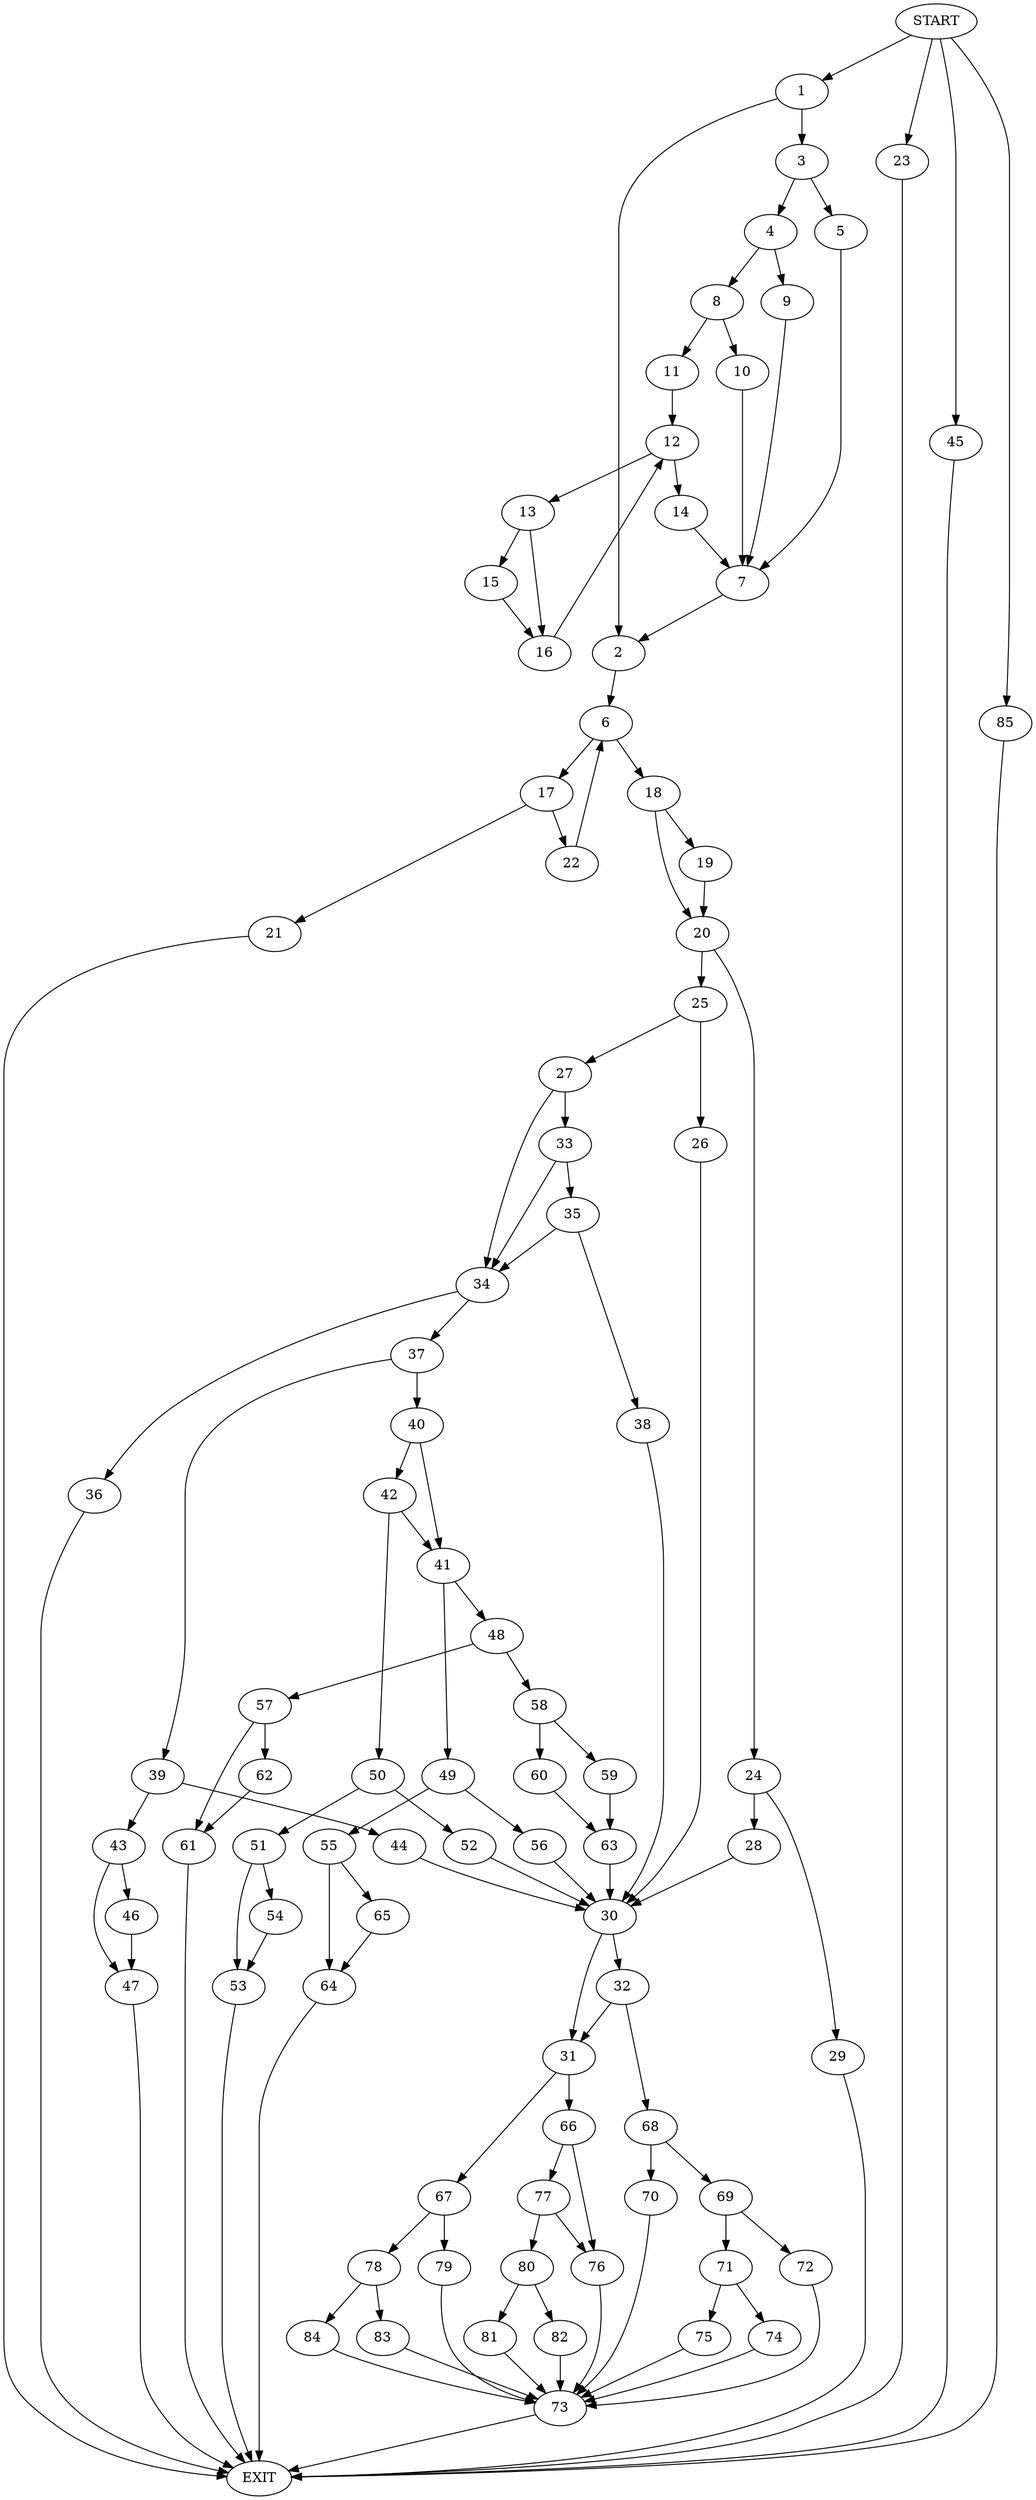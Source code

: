 digraph {
0 [label="START"]
86 [label="EXIT"]
0 -> 1
1 -> 2
1 -> 3
3 -> 4
3 -> 5
2 -> 6
5 -> 7
4 -> 8
4 -> 9
7 -> 2
8 -> 10
8 -> 11
9 -> 7
11 -> 12
10 -> 7
12 -> 13
12 -> 14
14 -> 7
13 -> 15
13 -> 16
15 -> 16
16 -> 12
6 -> 17
6 -> 18
18 -> 19
18 -> 20
17 -> 21
17 -> 22
21 -> 86
22 -> 6
0 -> 23
23 -> 86
20 -> 24
20 -> 25
19 -> 20
25 -> 26
25 -> 27
24 -> 28
24 -> 29
28 -> 30
29 -> 86
30 -> 31
30 -> 32
26 -> 30
27 -> 33
27 -> 34
33 -> 35
33 -> 34
34 -> 36
34 -> 37
35 -> 38
35 -> 34
38 -> 30
36 -> 86
37 -> 39
37 -> 40
40 -> 41
40 -> 42
39 -> 43
39 -> 44
0 -> 45
45 -> 86
43 -> 46
43 -> 47
44 -> 30
47 -> 86
46 -> 47
41 -> 48
41 -> 49
42 -> 41
42 -> 50
50 -> 51
50 -> 52
52 -> 30
51 -> 53
51 -> 54
53 -> 86
54 -> 53
49 -> 55
49 -> 56
48 -> 57
48 -> 58
58 -> 59
58 -> 60
57 -> 61
57 -> 62
61 -> 86
62 -> 61
60 -> 63
59 -> 63
63 -> 30
55 -> 64
55 -> 65
56 -> 30
65 -> 64
64 -> 86
31 -> 66
31 -> 67
32 -> 31
32 -> 68
68 -> 69
68 -> 70
69 -> 71
69 -> 72
70 -> 73
73 -> 86
71 -> 74
71 -> 75
72 -> 73
75 -> 73
74 -> 73
66 -> 76
66 -> 77
67 -> 78
67 -> 79
77 -> 80
77 -> 76
76 -> 73
80 -> 81
80 -> 82
81 -> 73
82 -> 73
78 -> 83
78 -> 84
79 -> 73
83 -> 73
84 -> 73
0 -> 85
85 -> 86
}
